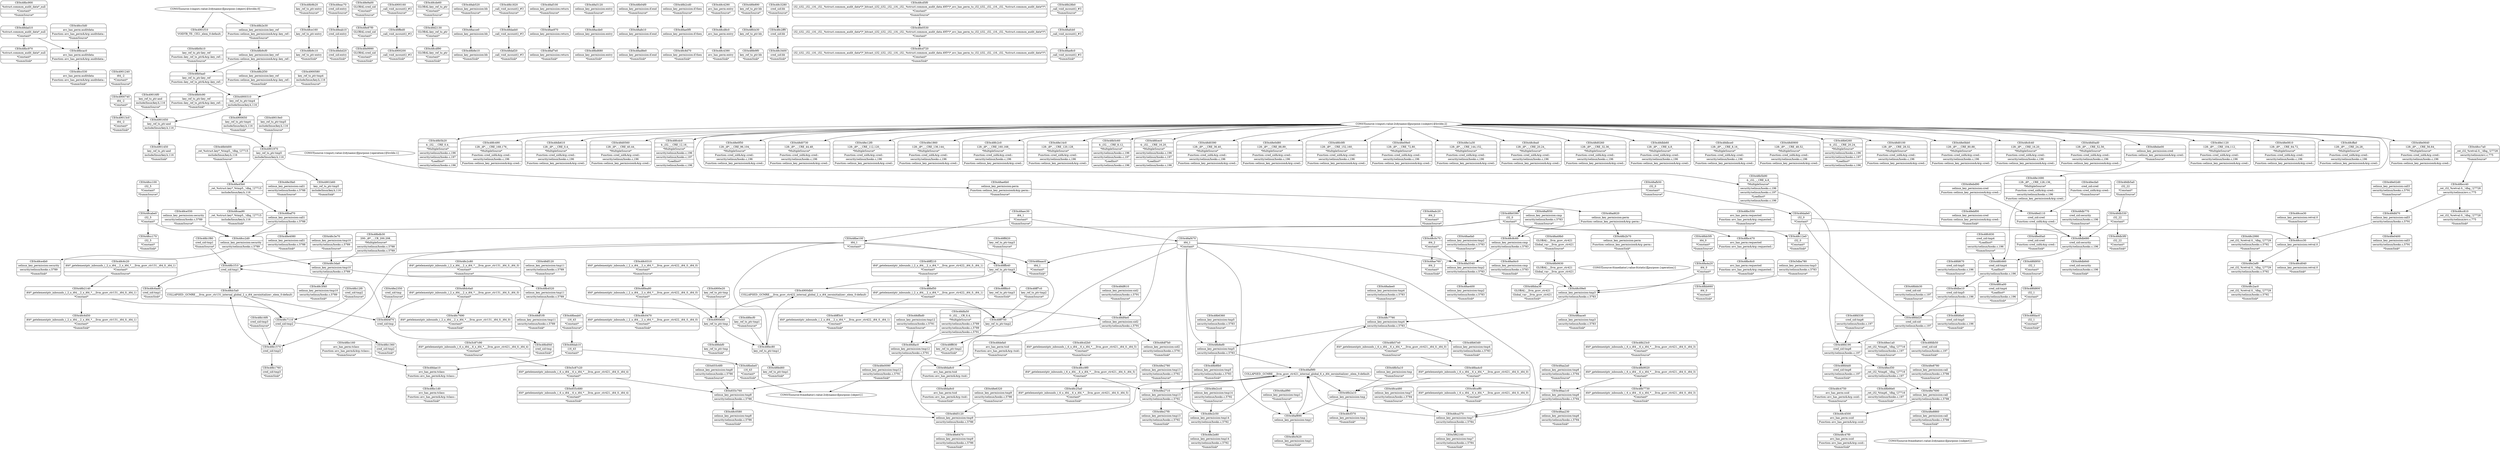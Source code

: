 digraph {
	CE0x48bc900 [shape=record,shape=Mrecord,label="{CE0x48bc900|%struct.common_audit_data*_null|*Constant*|*SummSource*}"]
	CE0x48dfac0 [shape=record,shape=Mrecord,label="{CE0x48dfac0|selinux_key_permission:tmp12|security/selinux/hooks.c,5791}"]
	CE0x48b6360 [shape=record,shape=Mrecord,label="{CE0x48b6360|selinux_key_permission:tmp5|security/selinux/hooks.c,5783|*SummSource*}"]
	CE0x48aa2a0 [shape=record,shape=Mrecord,label="{CE0x48aa2a0|selinux_key_permission:tmp6|security/selinux/hooks.c,5784|*SummSource*}"]
	CE0x48b9c10 [shape=record,shape=Mrecord,label="{CE0x48b9c10|key_ref_to_ptr:entry|*SummSink*}"]
	CE0x4901650 [shape=record,shape=Mrecord,label="{CE0x4901650|key_ref_to_ptr:and|include/linux/key.h,116}"]
	CE0x48eac70 [shape=record,shape=Mrecord,label="{CE0x48eac70|cred_sid:entry|*SummSource*}"]
	CE0x48bc6c0 [shape=record,shape=Mrecord,label="{CE0x48bc6c0|avc_has_perm:requested|Function::avc_has_perm&Arg::requested::|*SummSink*}"]
	CE0x48af9f0 [shape=record,shape=Mrecord,label="{CE0x48af9f0|COLLAPSED:_GCMRE___llvm_gcov_ctr421_internal_global_6_x_i64_zeroinitializer:_elem_0:default:}"]
	CE0x48b1760 [shape=record,shape=Mrecord,label="{CE0x48b1760|cred_sid:tmp3|*SummSink*}"]
	CE0x48e9990 [shape=record,shape=Mrecord,label="{CE0x48e9990|GLOBAL:cred_sid|*Constant*|*SummSink*}"]
	CE0x48e2e80 [shape=record,shape=Mrecord,label="{CE0x48e2e80|selinux_key_permission:tmp14|security/selinux/hooks.c,5792|*SummSink*}"]
	CE0x48d0100 [shape=record,shape=Mrecord,label="{CE0x48d0100|128:_i8*,_:_CRE_28,32_|*MultipleSource*|Function::cred_sid&Arg::cred::|security/selinux/hooks.c,196|Function::selinux_key_permission&Arg::cred::}"]
	CE0x48e0bb0 [shape=record,shape=Mrecord,label="{CE0x48e0bb0|128:_i8*,_:_CRE_80,88_|*MultipleSource*|Function::cred_sid&Arg::cred::|security/selinux/hooks.c,196|Function::selinux_key_permission&Arg::cred::}"]
	CE0x48ce4b0 [shape=record,shape=Mrecord,label="{CE0x48ce4b0|selinux_key_permission:security|security/selinux/hooks.c,5789|*SummSink*}"]
	CE0x48b9020 [shape=record,shape=Mrecord,label="{CE0x48b9020|i64*_getelementptr_inbounds_(_6_x_i64_,_6_x_i64_*___llvm_gcov_ctr421,_i64_0,_i64_3)|*Constant*}"]
	CE0x4900200 [shape=record,shape=Mrecord,label="{CE0x4900200|_call_void_mcount()_#3|*SummSink*}"]
	CE0x48bdf40 [shape=record,shape=Mrecord,label="{CE0x48bdf40|cred_sid:tmp|*SummSink*}"]
	CE0x48b0390 [shape=record,shape=Mrecord,label="{CE0x48b0390|i32_0|*Constant*}"]
	CE0x48d5120 [shape=record,shape=Mrecord,label="{CE0x48d5120|selinux_key_permission:tmp9|security/selinux/hooks.c,5786}"]
	CE0x48ed110 [shape=record,shape=Mrecord,label="{CE0x48ed110|cred_sid:cred|Function::cred_sid&Arg::cred::}"]
	CE0x48cfc40 [shape=record,shape=Mrecord,label="{CE0x48cfc40|128:_i8*,_:_CRE_16,20_|*MultipleSource*|Function::cred_sid&Arg::cred::|security/selinux/hooks.c,196|Function::selinux_key_permission&Arg::cred::}"]
	CE0x48cf420 [shape=record,shape=Mrecord,label="{CE0x48cf420|selinux_key_permission:tmp1|*SummSink*}"]
	CE0x48d0ad0 [shape=record,shape=Mrecord,label="{CE0x48d0ad0|128:_i8*,_:_CRE_52,56_|*MultipleSource*|Function::cred_sid&Arg::cred::|security/selinux/hooks.c,196|Function::selinux_key_permission&Arg::cred::}"]
	CE0x48e2cc0 [shape=record,shape=Mrecord,label="{CE0x48e2cc0|selinux_key_permission:tmp14|security/selinux/hooks.c,5792|*SummSource*}"]
	CE0x48fd330 [shape=record,shape=Mrecord,label="{CE0x48fd330|cred_sid:tmp6|security/selinux/hooks.c,197|*SummSource*}"]
	CE0x48b2a10 [shape=record,shape=Mrecord,label="{CE0x48b2a10|selinux_key_permission:tmp}"]
	CE0x48bbb30 [shape=record,shape=Mrecord,label="{CE0x48bbb30|cred_sid:sid|security/selinux/hooks.c,197|*SummSource*}"]
	"CONST[source:1(input),value:2(dynamic)][purpose:{object}][SrcIdx:0]"
	"CONST[source:0(mediator),value:0(static)][purpose:{operation}]"
	CE0x48b0c90 [shape=record,shape=Mrecord,label="{CE0x48b0c90|key_ref_to_ptr:key_ref|Function::key_ref_to_ptr&Arg::key_ref::|*SummSink*}"]
	CE0x48b1f10 [shape=record,shape=Mrecord,label="{CE0x48b1f10|cred_sid:tmp1}"]
	CE0x48ebe00 [shape=record,shape=Mrecord,label="{CE0x48ebe00|selinux_key_permission:cred|Function::selinux_key_permission&Arg::cred::|*SummSource*}"]
	CE0x48c3f40 [shape=record,shape=Mrecord,label="{CE0x48c3f40|selinux_key_permission:tmp10|security/selinux/hooks.c,5789|*SummSink*}"]
	CE0x48cc2d0 [shape=record,shape=Mrecord,label="{CE0x48cc2d0|selinux_key_permission:security|security/selinux/hooks.c,5789}"]
	CE0x5dba780 [shape=record,shape=Mrecord,label="{CE0x5dba780|selinux_key_permission:tmp3|security/selinux/hooks.c,5783|*SummSource*}"]
	CE0x48bc470 [shape=record,shape=Mrecord,label="{CE0x48bc470|avc_has_perm:requested|Function::avc_has_perm&Arg::requested::}"]
	CE0x48e1120 [shape=record,shape=Mrecord,label="{CE0x48e1120|128:_i8*,_:_CRE_104,112_|*MultipleSource*|Function::cred_sid&Arg::cred::|security/selinux/hooks.c,196|Function::selinux_key_permission&Arg::cred::}"]
	CE0x48e3fa0 [shape=record,shape=Mrecord,label="{CE0x48e3fa0|selinux_key_permission:call1|security/selinux/hooks.c,5788|*SummSource*}"]
	CE0x48cabe0 [shape=record,shape=Mrecord,label="{CE0x48cabe0|i32_5|*Constant*}"]
	CE0x48bc1d0 [shape=record,shape=Mrecord,label="{CE0x48bc1d0|avc_has_perm:tclass|Function::avc_has_perm&Arg::tclass::|*SummSink*}"]
	CE0x48eab10 [shape=record,shape=Mrecord,label="{CE0x48eab10|cred_sid:entry}"]
	CE0x48e7690 [shape=record,shape=Mrecord,label="{CE0x48e7690|selinux_key_permission:call|security/selinux/hooks.c,5786}"]
	"CONST[source:0(mediator),value:2(dynamic)][purpose:{subject}]"
	CE0x48fdac0 [shape=record,shape=Mrecord,label="{CE0x48fdac0|i32_1|*Constant*|*SummSink*}"]
	CE0x48b23c0 [shape=record,shape=Mrecord,label="{CE0x48b23c0|i64*_getelementptr_inbounds_(_6_x_i64_,_6_x_i64_*___llvm_gcov_ctr421,_i64_0,_i64_3)|*Constant*|*SummSource*}"]
	CE0x48cde60 [shape=record,shape=Mrecord,label="{CE0x48cde60|GLOBAL:key_ref_to_ptr|*Constant*|*SummSource*}"]
	CE0x48db5a0 [shape=record,shape=Mrecord,label="{CE0x48db5a0|i32_22|*Constant*|*SummSource*}"]
	CE0x48e87f0 [shape=record,shape=Mrecord,label="{CE0x48e87f0|GLOBAL:cred_sid|*Constant*}"]
	CE0x48afb50 [shape=record,shape=Mrecord,label="{CE0x48afb50|i32_0|*Constant*|*SummSource*}"]
	CE0x48b0aa0 [shape=record,shape=Mrecord,label="{CE0x48b0aa0|key_ref_to_ptr:key_ref|Function::key_ref_to_ptr&Arg::key_ref::}"]
	CE0x4901f10 [shape=record,shape=Mrecord,label="{CE0x4901f10|VOIDTB_TE:_CE2:_elem_0:default:}"]
	CE0x5c87c90 [shape=record,shape=Mrecord,label="{CE0x5c87c90|i64*_getelementptr_inbounds_(_6_x_i64_,_6_x_i64_*___llvm_gcov_ctr421,_i64_0,_i64_4)|*Constant*|*SummSource*}"]
	CE0x48ffb40 [shape=record,shape=Mrecord,label="{CE0x48ffb40|key_ref_to_ptr:tmp3}"]
	CE0x655c680 [shape=record,shape=Mrecord,label="{CE0x655c680|i64*_getelementptr_inbounds_(_6_x_i64_,_6_x_i64_*___llvm_gcov_ctr421,_i64_0,_i64_4)|*Constant*|*SummSink*}"]
	CE0x48e2ef0 [shape=record,shape=Mrecord,label="{CE0x48e2ef0|_ret_i32_%retval.0,_!dbg_!27729|security/selinux/hooks.c,5792}"]
	CE0x4900740 [shape=record,shape=Mrecord,label="{CE0x4900740|i64_-2|*Constant*}"]
	CE0x48e0810 [shape=record,shape=Mrecord,label="{CE0x48e0810|128:_i8*,_:_CRE_64,72_|*MultipleSource*|Function::cred_sid&Arg::cred::|security/selinux/hooks.c,196|Function::selinux_key_permission&Arg::cred::}"]
	CE0x48db330 [shape=record,shape=Mrecord,label="{CE0x48db330|i32_22|*Constant*}"]
	CE0x48e4080 [shape=record,shape=Mrecord,label="{CE0x48e4080|selinux_key_permission:call1|security/selinux/hooks.c,5788|*SummSink*}"]
	CE0x48fd190 [shape=record,shape=Mrecord,label="{CE0x48fd190|cred_sid:tmp6|security/selinux/hooks.c,197}"]
	CE0x48cffa0 [shape=record,shape=Mrecord,label="{CE0x48cffa0|128:_i8*,_:_CRE_24,28_|*MultipleSource*|Function::cred_sid&Arg::cred::|security/selinux/hooks.c,196|Function::selinux_key_permission&Arg::cred::}"]
	CE0x48e9a00 [shape=record,shape=Mrecord,label="{CE0x48e9a00|GLOBAL:cred_sid|*Constant*|*SummSource*}"]
	CE0x48c7110 [shape=record,shape=Mrecord,label="{CE0x48c7110|cred_sid:tmp2}"]
	CE0x48acce0 [shape=record,shape=Mrecord,label="{CE0x48acce0|selinux_key_permission:bb}"]
	CE0x49013c0 [shape=record,shape=Mrecord,label="{CE0x49013c0|i64_-2|*Constant*|*SummSink*}"]
	CE0x48e1690 [shape=record,shape=Mrecord,label="{CE0x48e1690|128:_i8*,_:_CRE_128,136_|*MultipleSource*|Function::cred_sid&Arg::cred::|security/selinux/hooks.c,196|Function::selinux_key_permission&Arg::cred::}"]
	CE0x48fc830 [shape=record,shape=Mrecord,label="{CE0x48fc830|cred_sid:tmp4|*LoadInst*|security/selinux/hooks.c,196|*SummSource*}"]
	CE0x48daf20 [shape=record,shape=Mrecord,label="{CE0x48daf20|_call_void_mcount()_#3|*SummSink*}"]
	CE0x48fd4d0 [shape=record,shape=Mrecord,label="{CE0x48fd4d0|cred_sid:tmp6|security/selinux/hooks.c,197|*SummSink*}"]
	CE0x48cc7a0 [shape=record,shape=Mrecord,label="{CE0x48cc7a0|_ret_i32_%retval.0,_!dbg_!27728|security/selinux/avc.c,775|*SummSource*}"]
	CE0x48b4520 [shape=record,shape=Mrecord,label="{CE0x48b4520|selinux_key_permission:tmp11|security/selinux/hooks.c,5789}"]
	CE0x48c6ad0 [shape=record,shape=Mrecord,label="{CE0x48c6ad0|cred_sid:tmp1|*SummSink*}"]
	CE0x48b12f0 [shape=record,shape=Mrecord,label="{CE0x48b12f0|cred_sid:tmp2|*SummSource*}"]
	CE0x48ebf00 [shape=record,shape=Mrecord,label="{CE0x48ebf00|selinux_key_permission:cred|Function::selinux_key_permission&Arg::cred::|*SummSink*}"]
	CE0x48b8ef0 [shape=record,shape=Mrecord,label="{CE0x48b8ef0|selinux_key_permission:tmp5|security/selinux/hooks.c,5783}"]
	CE0x48b0b10 [shape=record,shape=Mrecord,label="{CE0x48b0b10|key_ref_to_ptr:key_ref|Function::key_ref_to_ptr&Arg::key_ref::|*SummSource*}"]
	CE0x48e0640 [shape=record,shape=Mrecord,label="{CE0x48e0640|128:_i8*,_:_CRE_56,64_|*MultipleSource*|Function::cred_sid&Arg::cred::|security/selinux/hooks.c,196|Function::selinux_key_permission&Arg::cred::}"]
	CE0x48e27f0 [shape=record,shape=Mrecord,label="{CE0x48e27f0|selinux_key_permission:tmp13|security/selinux/hooks.c,5792|*SummSink*}"]
	CE0x48b5b20 [shape=record,shape=Mrecord,label="{CE0x48b5b20|4:_i32,_:_CRE_0,4_|*MultipleSource*|security/selinux/hooks.c,196|security/selinux/hooks.c,197|*LoadInst*|security/selinux/hooks.c,196}"]
	CE0x48bcc40 [shape=record,shape=Mrecord,label="{CE0x48bcc40|_ret_i32_%retval.0,_!dbg_!27728|security/selinux/avc.c,775}"]
	CE0x48e0090 [shape=record,shape=Mrecord,label="{CE0x48e0090|selinux_key_permission:tmp12|security/selinux/hooks.c,5791|*SummSink*}"]
	CE0x48fc490 [shape=record,shape=Mrecord,label="{CE0x48fc490|128:_i8*,_:_CRE_168,176_|*MultipleSource*|Function::cred_sid&Arg::cred::|security/selinux/hooks.c,196|Function::selinux_key_permission&Arg::cred::}"]
	CE0x48fed60 [shape=record,shape=Mrecord,label="{CE0x48fed60|key_ref_to_ptr:tmp1|*SummSink*}"]
	CE0x48af7e0 [shape=record,shape=Mrecord,label="{CE0x48af7e0|selinux_key_permission:return|*SummSink*}"]
	CE0x48db610 [shape=record,shape=Mrecord,label="{CE0x48db610|128:_i8*,_:_CRE_0,4_|*MultipleSource*|Function::cred_sid&Arg::cred::|security/selinux/hooks.c,196|Function::selinux_key_permission&Arg::cred::}"]
	CE0x48b1570 [shape=record,shape=Mrecord,label="{CE0x48b1570|cred_sid:tmp3}"]
	CE0x48fdb50 [shape=record,shape=Mrecord,label="{CE0x48fdb50|cred_sid:sid|security/selinux/hooks.c,197|*SummSink*}"]
	CE0x48ae6b0 [shape=record,shape=Mrecord,label="{CE0x48ae6b0|selinux_key_permission:perm|Function::selinux_key_permission&Arg::perm::|*SummSource*}"]
	CE0x48df7b0 [shape=record,shape=Mrecord,label="{CE0x48df7b0|selinux_key_permission:sid2|security/selinux/hooks.c,5791|*SummSink*}"]
	CE0x48fc660 [shape=record,shape=Mrecord,label="{CE0x48fc660|cred_sid:tmp4|*LoadInst*|security/selinux/hooks.c,196}"]
	CE0x48b63d0 [shape=record,shape=Mrecord,label="{CE0x48b63d0|selinux_key_permission:tmp4|security/selinux/hooks.c,5783|*SummSink*}"]
	CE0x48dae10 [shape=record,shape=Mrecord,label="{CE0x48dae10|avc_has_perm:tclass|Function::avc_has_perm&Arg::tclass::}"]
	CE0x49019e0 [shape=record,shape=Mrecord,label="{CE0x49019e0|key_ref_to_ptr:tmp5|include/linux/key.h,116|*SummSource*}"]
	CE0x48e02d0 [shape=record,shape=Mrecord,label="{CE0x48e02d0|selinux_key_permission:call3|security/selinux/hooks.c,5791|*SummSource*}"]
	CE0x48d0560 [shape=record,shape=Mrecord,label="{CE0x48d0560|128:_i8*,_:_CRE_40,44_|*MultipleSource*|Function::cred_sid&Arg::cred::|security/selinux/hooks.c,196|Function::selinux_key_permission&Arg::cred::}"]
	CE0x48db840 [shape=record,shape=Mrecord,label="{CE0x48db840|cred_sid:security|security/selinux/hooks.c,196|*SummSink*}"]
	CE0x4900650 [shape=record,shape=Mrecord,label="{CE0x4900650|key_ref_to_ptr:tmp4|include/linux/key.h,116|*SummSink*}"]
	CE0x48b8fb0 [shape=record,shape=Mrecord,label="{CE0x48b8fb0|selinux_key_permission:tmp5|security/selinux/hooks.c,5783|*SummSink*}"]
	CE0x48bebe0 [shape=record,shape=Mrecord,label="{CE0x48bebe0|i16_43|*Constant*|*SummSink*}"]
	CE0x48b2e30 [shape=record,shape=Mrecord,label="{CE0x48b2e30|selinux_key_permission:key_ref|Function::selinux_key_permission&Arg::key_ref::|*SummSource*}"]
	CE0x48be100 [shape=record,shape=Mrecord,label="{CE0x48be100|i64_1|*Constant*}"]
	CE0x48fd800 [shape=record,shape=Mrecord,label="{CE0x48fd800|i32_1|*Constant*}"]
	CE0x48ce160 [shape=record,shape=Mrecord,label="{CE0x48ce160|key_ref_to_ptr:entry}"]
	CE0x48fcdc0 [shape=record,shape=Mrecord,label="{CE0x48fcdc0|4:_i32,_:_CRE_12,16_|*MultipleSource*|security/selinux/hooks.c,196|security/selinux/hooks.c,197|*LoadInst*|security/selinux/hooks.c,196}"]
	CE0x48e0400 [shape=record,shape=Mrecord,label="{CE0x48e0400|selinux_key_permission:call3|security/selinux/hooks.c,5791|*SummSink*}"]
	CE0x48dfbd0 [shape=record,shape=Mrecord,label="{CE0x48dfbd0|selinux_key_permission:tmp12|security/selinux/hooks.c,5791|*SummSource*}"]
	CE0x48da9c0 [shape=record,shape=Mrecord,label="{CE0x48da9c0|avc_has_perm:tsid|Function::avc_has_perm&Arg::tsid::|*SummSink*}"]
	CE0x48b5b90 [shape=record,shape=Mrecord,label="{CE0x48b5b90|4:_i32,_:_CRE_4,8_|*MultipleSource*|security/selinux/hooks.c,196|security/selinux/hooks.c,197|*LoadInst*|security/selinux/hooks.c,196}"]
	CE0x48ecf30 [shape=record,shape=Mrecord,label="{CE0x48ecf30|_ret_i32_%tmp6,_!dbg_!27716|security/selinux/hooks.c,197}"]
	CE0x48a5120 [shape=record,shape=Mrecord,label="{CE0x48a5120|selinux_key_permission:entry|*SummSource*}"]
	CE0x48b2b70 [shape=record,shape=Mrecord,label="{CE0x48b2b70|selinux_key_permission:perm|Function::selinux_key_permission&Arg::perm::|*SummSink*}"]
	CE0x4901450 [shape=record,shape=Mrecord,label="{CE0x4901450|key_ref_to_ptr:and|include/linux/key.h,116|*SummSink*}"]
	CE0x4900580 [shape=record,shape=Mrecord,label="{CE0x4900580|key_ref_to_ptr:tmp4|include/linux/key.h,116|*SummSource*}"]
	CE0x48b5a10 [shape=record,shape=Mrecord,label="{CE0x48b5a10|selinux_key_permission:tmp|*SummSource*}"]
	CE0x48b1820 [shape=record,shape=Mrecord,label="{CE0x48b1820|_call_void_mcount()_#3|*SummSource*}"]
	CE0x48e2350 [shape=record,shape=Mrecord,label="{CE0x48e2350|cred_sid:tmp|*SummSource*}"]
	CE0x48e0f50 [shape=record,shape=Mrecord,label="{CE0x48e0f50|128:_i8*,_:_CRE_96,104_|*MultipleSource*|Function::cred_sid&Arg::cred::|security/selinux/hooks.c,196|Function::selinux_key_permission&Arg::cred::}"]
	CE0x48a45b0 [shape=record,shape=Mrecord,label="{CE0x48a45b0|_ret_%struct.key*_%tmp5,_!dbg_!27715|include/linux/key.h,116}"]
	CE0x48febf0 [shape=record,shape=Mrecord,label="{CE0x48febf0|key_ref_to_ptr:tmp|*SummSink*}"]
	CE0x48ad8e0 [shape=record,shape=Mrecord,label="{CE0x48ad8e0|selinux_key_permission:if.end|*SummSink*}"]
	CE0x48af890 [shape=record,shape=Mrecord,label="{CE0x48af890|selinux_key_permission:tmp1}"]
	CE0x48d0730 [shape=record,shape=Mrecord,label="{CE0x48d0730|128:_i8*,_:_CRE_44,48_|*MultipleSource*|Function::cred_sid&Arg::cred::|security/selinux/hooks.c,196|Function::selinux_key_permission&Arg::cred::}"]
	CE0x48ca480 [shape=record,shape=Mrecord,label="{CE0x48ca480|selinux_key_permission:tmp7|security/selinux/hooks.c,5784|*SummSource*}"]
	CE0x48b1f80 [shape=record,shape=Mrecord,label="{CE0x48b1f80|cred_sid:tmp1|*SummSource*}"]
	CE0x48cc9f0 [shape=record,shape=Mrecord,label="{CE0x48cc9f0|i64*_getelementptr_inbounds_(_6_x_i64_,_6_x_i64_*___llvm_gcov_ctr421,_i64_0,_i64_5)|*Constant*}"]
	CE0x48baf70 [shape=record,shape=Mrecord,label="{CE0x48baf70|selinux_key_permission:call1|security/selinux/hooks.c,5788}"]
	CE0x48c8c60 [shape=record,shape=Mrecord,label="{CE0x48c8c60|selinux_key_permission:cmp|security/selinux/hooks.c,5783}"]
	CE0x49016f0 [shape=record,shape=Mrecord,label="{CE0x49016f0|key_ref_to_ptr:and|include/linux/key.h,116|*SummSource*}"]
	CE0x48e2710 [shape=record,shape=Mrecord,label="{CE0x48e2710|selinux_key_permission:tmp13|security/selinux/hooks.c,5792}"]
	CE0x48c8d70 [shape=record,shape=Mrecord,label="{CE0x48c8d70|selinux_key_permission:if.then|*SummSink*}"]
	CE0x48e12f0 [shape=record,shape=Mrecord,label="{CE0x48e12f0|128:_i8*,_:_CRE_112,120_|*MultipleSource*|Function::cred_sid&Arg::cred::|security/selinux/hooks.c,196|Function::selinux_key_permission&Arg::cred::}"]
	CE0x48c4290 [shape=record,shape=Mrecord,label="{CE0x48c4290|avc_has_perm:entry|*SummSource*}"]
	CE0x48fe9f0 [shape=record,shape=Mrecord,label="{CE0x48fe9f0|key_ref_to_ptr:bb|*SummSink*}"]
	CE0x48ba4c0 [shape=record,shape=Mrecord,label="{CE0x48ba4c0|i64*_getelementptr_inbounds_(_6_x_i64_,_6_x_i64_*___llvm_gcov_ctr421,_i64_0,_i64_0)|*Constant*}"]
	CE0x48fdd20 [shape=record,shape=Mrecord,label="{CE0x48fdd20|cred_sid:sid|security/selinux/hooks.c,197}"]
	CE0x48fcb30 [shape=record,shape=Mrecord,label="{CE0x48fcb30|key_ref_to_ptr:bb}"]
	CE0x48e2c50 [shape=record,shape=Mrecord,label="{CE0x48e2c50|selinux_key_permission:tmp14|security/selinux/hooks.c,5792}"]
	CE0x48e1860 [shape=record,shape=Mrecord,label="{CE0x48e1860|128:_i8*,_:_CRE_136,144_|*MultipleSource*|Function::cred_sid&Arg::cred::|security/selinux/hooks.c,196|Function::selinux_key_permission&Arg::cred::}"]
	CE0x48defa0 [shape=record,shape=Mrecord,label="{CE0x48defa0|avc_has_perm:tsid|Function::avc_has_perm&Arg::tsid::|*SummSource*}"]
	CE0x48c2ac0 [shape=record,shape=Mrecord,label="{CE0x48c2ac0|_ret_i32_%retval.0,_!dbg_!27729|security/selinux/hooks.c,5792|*SummSink*}"]
	CE0x48bc160 [shape=record,shape=Mrecord,label="{CE0x48bc160|avc_has_perm:tclass|Function::avc_has_perm&Arg::tclass::|*SummSource*}"]
	CE0x48aa230 [shape=record,shape=Mrecord,label="{CE0x48aa230|selinux_key_permission:tmp6|security/selinux/hooks.c,5784|*SummSink*}"]
	CE0x48df4e0 [shape=record,shape=Mrecord,label="{CE0x48df4e0|selinux_key_permission:sid2|security/selinux/hooks.c,5791}"]
	CE0x48baac0 [shape=record,shape=Mrecord,label="{CE0x48baac0|i64_1|*Constant*|*SummSink*}"]
	CE0x48a49b0 [shape=record,shape=Mrecord,label="{CE0x48a49b0|GLOBAL:__llvm_gcov_ctr421|Global_var:__llvm_gcov_ctr421|*SummSource*}"]
	CE0x48cce30 [shape=record,shape=Mrecord,label="{CE0x48cce30|selinux_key_permission:retval.0|*SummSource*}"]
	CE0x48c7790 [shape=record,shape=Mrecord,label="{CE0x48c7790|selinux_key_permission:tmp4|security/selinux/hooks.c,5783}"]
	CE0x48cf370 [shape=record,shape=Mrecord,label="{CE0x48cf370|selinux_key_permission:tmp|*SummSink*}"]
	CE0x48fea80 [shape=record,shape=Mrecord,label="{CE0x48fea80|i64*_getelementptr_inbounds_(_2_x_i64_,_2_x_i64_*___llvm_gcov_ctr422,_i64_0,_i64_0)|*Constant*}"]
	CE0x48c09e0 [shape=record,shape=Mrecord,label="{CE0x48c09e0|selinux_key_permission:tmp3|security/selinux/hooks.c,5783}"]
	CE0x48c12e0 [shape=record,shape=Mrecord,label="{CE0x48c12e0|i32_0|*Constant*|*SummSink*}"]
	CE0x48db770 [shape=record,shape=Mrecord,label="{CE0x48db770|cred_sid:security|security/selinux/hooks.c,196|*SummSource*}"]
	CE0x48c47f0 [shape=record,shape=Mrecord,label="{CE0x48c47f0|avc_has_perm:ssid|Function::avc_has_perm&Arg::ssid::|*SummSink*}"]
	CE0x48e6320 [shape=record,shape=Mrecord,label="{CE0x48e6320|selinux_key_permission:tmp9|security/selinux/hooks.c,5786|*SummSource*}"]
	CE0x5c87c20 [shape=record,shape=Mrecord,label="{CE0x5c87c20|i64*_getelementptr_inbounds_(_6_x_i64_,_6_x_i64_*___llvm_gcov_ctr421,_i64_0,_i64_4)|*Constant*}"]
	CE0x48ff3c0 [shape=record,shape=Mrecord,label="{CE0x48ff3c0|i64*_getelementptr_inbounds_(_2_x_i64_,_2_x_i64_*___llvm_gcov_ctr422,_i64_0,_i64_1)|*Constant*|*SummSink*}"]
	CE0x48ae760 [shape=record,shape=Mrecord,label="{CE0x48ae760|i64_2|*Constant*|*SummSink*}"]
	CE0x48dc5a0 [shape=record,shape=Mrecord,label="{CE0x48dc5a0|COLLAPSED:_GCMRE___llvm_gcov_ctr131_internal_global_2_x_i64_zeroinitializer:_elem_0:default:}"]
	CE0x48ae400 [shape=record,shape=Mrecord,label="{CE0x48ae400|selinux_key_permission:tmp2|security/selinux/hooks.c,5783|*SummSink*}"]
	CE0x48d2130 [shape=record,shape=Mrecord,label="{CE0x48d2130|GLOBAL:key_ref_to_ptr|*Constant*}"]
	CE0x48b2f30 [shape=record,shape=Mrecord,label="{CE0x48b2f30|selinux_key_permission:key_ref|Function::selinux_key_permission&Arg::key_ref::|*SummSink*}"]
	CE0x48b16f0 [shape=record,shape=Mrecord,label="{CE0x48b16f0|cred_sid:tmp3|*SummSource*}"]
	CE0x48fc2c0 [shape=record,shape=Mrecord,label="{CE0x48fc2c0|128:_i8*,_:_CRE_160,168_|*MultipleSource*|Function::cred_sid&Arg::cred::|security/selinux/hooks.c,196|Function::selinux_key_permission&Arg::cred::}"]
	CE0x48ca370 [shape=record,shape=Mrecord,label="{CE0x48ca370|selinux_key_permission:tmp7|security/selinux/hooks.c,5784}"]
	"CONST[source:0(mediator),value:2(dynamic)][purpose:{object}]"
	CE0x48c2990 [shape=record,shape=Mrecord,label="{CE0x48c2990|_ret_i32_%retval.0,_!dbg_!27729|security/selinux/hooks.c,5792|*SummSource*}"]
	CE0x48e8780 [shape=record,shape=Mrecord,label="{CE0x48e8780|selinux_key_permission:call|security/selinux/hooks.c,5786|*SummSource*}"]
	CE0x48c7690 [shape=record,shape=Mrecord,label="{CE0x48c7690|i64*_getelementptr_inbounds_(_2_x_i64_,_2_x_i64_*___llvm_gcov_ctr131,_i64_0,_i64_0)|*Constant*|*SummSink*}"]
	CE0x48fecf0 [shape=record,shape=Mrecord,label="{CE0x48fecf0|key_ref_to_ptr:tmp1|*SummSource*}"]
	CE0x48adee0 [shape=record,shape=Mrecord,label="{CE0x48adee0|selinux_key_permission:tmp4|security/selinux/hooks.c,5783|*SummSource*}"]
	CE0x48ed0a0 [shape=record,shape=Mrecord,label="{CE0x48ed0a0|cred_sid:cred|Function::cred_sid&Arg::cred::|*SummSink*}"]
	CE0x48bba30 [shape=record,shape=Mrecord,label="{CE0x48bba30|GLOBAL:__llvm_gcov_ctr421|Global_var:__llvm_gcov_ctr421|*SummSink*}"]
	CE0x48c25a0 [shape=record,shape=Mrecord,label="{CE0x48c25a0|i64*_getelementptr_inbounds_(_6_x_i64_,_6_x_i64_*___llvm_gcov_ctr421,_i64_0,_i64_5)|*Constant*|*SummSink*}"]
	CE0x48c3280 [shape=record,shape=Mrecord,label="{CE0x48c3280|cred_sid:bb|*SummSource*}"]
	CE0x48e14c0 [shape=record,shape=Mrecord,label="{CE0x48e14c0|128:_i8*,_:_CRE_120,128_|*MultipleSource*|Function::cred_sid&Arg::cred::|security/selinux/hooks.c,196|Function::selinux_key_permission&Arg::cred::}"]
	CE0x48b5c60 [shape=record,shape=Mrecord,label="{CE0x48b5c60|4:_i32,_:_CRE_8,12_|*MultipleSource*|security/selinux/hooks.c,196|security/selinux/hooks.c,197|*LoadInst*|security/selinux/hooks.c,196}"]
	CE0x48fcec0 [shape=record,shape=Mrecord,label="{CE0x48fcec0|4:_i32,_:_CRE_16,20_|*MultipleSource*|security/selinux/hooks.c,196|security/selinux/hooks.c,197|*LoadInst*|security/selinux/hooks.c,196}"]
	CE0x48b04f0 [shape=record,shape=Mrecord,label="{CE0x48b04f0|selinux_key_permission:if.end|*SummSource*}"]
	CE0x48beab0 [shape=record,shape=Mrecord,label="{CE0x48beab0|i16_43|*Constant*|*SummSource*}"]
	CE0x48cd5f0 [shape=record,shape=Mrecord,label="{CE0x48cd5f0|i32_(i32,_i32,_i16,_i32,_%struct.common_audit_data*)*_bitcast_(i32_(i32,_i32,_i16,_i32,_%struct.common_audit_data.495*)*_avc_has_perm_to_i32_(i32,_i32,_i16,_i32,_%struct.common_audit_data*)*)|*Constant*|*SummSource*}"]
	CE0x48d0390 [shape=record,shape=Mrecord,label="{CE0x48d0390|128:_i8*,_:_CRE_36,40_|*MultipleSource*|Function::cred_sid&Arg::cred::|security/selinux/hooks.c,196|Function::selinux_key_permission&Arg::cred::}"]
	CE0x48e6470 [shape=record,shape=Mrecord,label="{CE0x48e6470|selinux_key_permission:tmp9|security/selinux/hooks.c,5786|*SummSink*}"]
	CE0x4901b60 [shape=record,shape=Mrecord,label="{CE0x4901b60|key_ref_to_ptr:tmp5|include/linux/key.h,116|*SummSink*}"]
	"CONST[source:1(input),value:2(dynamic)][purpose:{subject}][SrcIdx:2]"
	CE0x48fef50 [shape=record,shape=Mrecord,label="{CE0x48fef50|i64*_getelementptr_inbounds_(_2_x_i64_,_2_x_i64_*___llvm_gcov_ctr422,_i64_0,_i64_1)|*Constant*}"]
	CE0x48fe890 [shape=record,shape=Mrecord,label="{CE0x48fe890|key_ref_to_ptr:bb|*SummSource*}"]
	CE0x48ff830 [shape=record,shape=Mrecord,label="{CE0x48ff830|key_ref_to_ptr:tmp2|*SummSink*}"]
	CE0x48ecfa0 [shape=record,shape=Mrecord,label="{CE0x48ecfa0|cred_sid:cred|Function::cred_sid&Arg::cred::|*SummSource*}"]
	CE0x48ae0f0 [shape=record,shape=Mrecord,label="{CE0x48ae0f0|selinux_key_permission:if.then}"]
	CE0x48c4390 [shape=record,shape=Mrecord,label="{CE0x48c4390|avc_has_perm:entry|*SummSink*}"]
	CE0x48dc6a0 [shape=record,shape=Mrecord,label="{CE0x48dc6a0|i64*_getelementptr_inbounds_(_2_x_i64_,_2_x_i64_*___llvm_gcov_ctr131,_i64_0,_i64_0)|*Constant*}"]
	CE0x48bc970 [shape=record,shape=Mrecord,label="{CE0x48bc970|%struct.common_audit_data*_null|*Constant*|*SummSink*}"]
	CE0x5f62160 [shape=record,shape=Mrecord,label="{CE0x5f62160|selinux_key_permission:tmp7|security/selinux/hooks.c,5784|*SummSink*}"]
	CE0x48b7730 [shape=record,shape=Mrecord,label="{CE0x48b7730|i64*_getelementptr_inbounds_(_6_x_i64_,_6_x_i64_*___llvm_gcov_ctr421,_i64_0,_i64_3)|*Constant*|*SummSink*}"]
	CE0x48ffed0 [shape=record,shape=Mrecord,label="{CE0x48ffed0|_call_void_mcount()_#3}"]
	CE0x48da8c0 [shape=record,shape=Mrecord,label="{CE0x48da8c0|avc_has_perm:tsid|Function::avc_has_perm&Arg::tsid::}"]
	CE0x4901970 [shape=record,shape=Mrecord,label="{CE0x4901970|key_ref_to_ptr:tmp5|include/linux/key.h,116}"]
	CE0x48ceff0 [shape=record,shape=Mrecord,label="{CE0x48ceff0|i64*_getelementptr_inbounds_(_6_x_i64_,_6_x_i64_*___llvm_gcov_ctr421,_i64_0,_i64_0)|*Constant*|*SummSink*}"]
	CE0x48c3e70 [shape=record,shape=Mrecord,label="{CE0x48c3e70|selinux_key_permission:tmp10|security/selinux/hooks.c,5789|*SummSource*}"]
	CE0x48aefa0 [shape=record,shape=Mrecord,label="{CE0x48aefa0|selinux_key_permission:tmp2|security/selinux/hooks.c,5783|*SummSource*}"]
	CE0x48ff750 [shape=record,shape=Mrecord,label="{CE0x48ff750|key_ref_to_ptr:tmp2}"]
	CE0x48bc550 [shape=record,shape=Mrecord,label="{CE0x48bc550|avc_has_perm:requested|Function::avc_has_perm&Arg::requested::|*SummSource*}"]
	CE0x48b8e10 [shape=record,shape=Mrecord,label="{CE0x48b8e10|selinux_key_permission:bb|*SummSink*}"]
	CE0x48b9b20 [shape=record,shape=Mrecord,label="{CE0x48b9b20|key_ref_to_ptr:entry|*SummSource*}"]
	CE0x48cd8c0 [shape=record,shape=Mrecord,label="{CE0x48cd8c0|avc_has_perm:entry}"]
	CE0x48bb5f0 [shape=record,shape=Mrecord,label="{CE0x48bb5f0|i64_0|*Constant*|*SummSource*}"]
	CE0x48bdb30 [shape=record,shape=Mrecord,label="{CE0x48bdb30|200:_i8*,_:_CR_200,208_|*MultipleSource*|security/selinux/hooks.c,5788|security/selinux/hooks.c,5789}"]
	CE0x48dad10 [shape=record,shape=Mrecord,label="{CE0x48dad10|%struct.common_audit_data*_null|*Constant*}"]
	CE0x48c0310 [shape=record,shape=Mrecord,label="{CE0x48c0310|i64*_getelementptr_inbounds_(_2_x_i64_,_2_x_i64_*___llvm_gcov_ctr422,_i64_0,_i64_0)|*Constant*|*SummSource*}"]
	CE0x48adc20 [shape=record,shape=Mrecord,label="{CE0x48adc20|i64_2|*Constant*|*SummSource*}"]
	CE0x4900310 [shape=record,shape=Mrecord,label="{CE0x4900310|key_ref_to_ptr:tmp4|include/linux/key.h,116}"]
	CE0x48ccc30 [shape=record,shape=Mrecord,label="{CE0x48ccc30|selinux_key_permission:retval.0}"]
	CE0x48e0d80 [shape=record,shape=Mrecord,label="{CE0x48e0d80|128:_i8*,_:_CRE_88,89_|*MultipleSource*|Function::cred_sid&Arg::cred::|security/selinux/hooks.c,196|Function::selinux_key_permission&Arg::cred::}"]
	CE0x48dafe0 [shape=record,shape=Mrecord,label="{CE0x48dafe0|i32_0|*Constant*}"]
	CE0x48cc530 [shape=record,shape=Mrecord,label="{CE0x48cc530|avc_has_perm:auditdata|Function::avc_has_perm&Arg::auditdata::|*SummSink*}"]
	CE0x48cc100 [shape=record,shape=Mrecord,label="{CE0x48cc100|i32_5|*Constant*|*SummSource*}"]
	CE0x48ffd20 [shape=record,shape=Mrecord,label="{CE0x48ffd20|key_ref_to_ptr:tmp3|*SummSource*}"]
	CE0x48ad620 [shape=record,shape=Mrecord,label="{CE0x48ad620|selinux_key_permission:perm|Function::selinux_key_permission&Arg::perm::}"]
	CE0x48fc0f0 [shape=record,shape=Mrecord,label="{CE0x48fc0f0|128:_i8*,_:_CRE_152,160_|*MultipleSource*|Function::cred_sid&Arg::cred::|security/selinux/hooks.c,196|Function::selinux_key_permission&Arg::cred::}"]
	CE0x48afcb0 [shape=record,shape=Mrecord,label="{CE0x48afcb0|_call_void_mcount()_#3}"]
	CE0x48ce550 [shape=record,shape=Mrecord,label="{CE0x48ce550|selinux_key_permission:security|security/selinux/hooks.c,5789|*SummSource*}"]
	CE0x48c4500 [shape=record,shape=Mrecord,label="{CE0x48c4500|avc_has_perm:ssid|Function::avc_has_perm&Arg::ssid::}"]
	CE0x48ff210 [shape=record,shape=Mrecord,label="{CE0x48ff210|i64*_getelementptr_inbounds_(_2_x_i64_,_2_x_i64_*___llvm_gcov_ctr422,_i64_0,_i64_1)|*Constant*|*SummSource*}"]
	CE0x48ff7c0 [shape=record,shape=Mrecord,label="{CE0x48ff7c0|key_ref_to_ptr:tmp2|*SummSource*}"]
	CE0x48b0d00 [shape=record,shape=Mrecord,label="{CE0x48b0d00|_ret_%struct.key*_%tmp5,_!dbg_!27715|include/linux/key.h,116|*SummSource*}"]
	CE0x48e09e0 [shape=record,shape=Mrecord,label="{CE0x48e09e0|128:_i8*,_:_CRE_72,80_|*MultipleSource*|Function::cred_sid&Arg::cred::|security/selinux/hooks.c,196|Function::selinux_key_permission&Arg::cred::}"]
	CE0x655c6f0 [shape=record,shape=Mrecord,label="{CE0x655c6f0|selinux_key_permission:tmp8|security/selinux/hooks.c,5786|*SummSource*}"]
	CE0x48dfa50 [shape=record,shape=Mrecord,label="{CE0x48dfa50|0:_i32,_:_CR_0,4_|*MultipleSource*|security/selinux/hooks.c,5789|security/selinux/hooks.c,5789|security/selinux/hooks.c,5791}"]
	CE0x48c2c80 [shape=record,shape=Mrecord,label="{CE0x48c2c80|i64*_getelementptr_inbounds_(_2_x_i64_,_2_x_i64_*___llvm_gcov_ctr131,_i64_0,_i64_0)|*Constant*|*SummSource*}"]
	CE0x48e1a30 [shape=record,shape=Mrecord,label="{CE0x48e1a30|128:_i8*,_:_CRE_144,152_|*MultipleSource*|Function::cred_sid&Arg::cred::|security/selinux/hooks.c,196|Function::selinux_key_permission&Arg::cred::}"]
	CE0x48fec80 [shape=record,shape=Mrecord,label="{CE0x48fec80|key_ref_to_ptr:tmp1}"]
	CE0x48b0630 [shape=record,shape=Mrecord,label="{CE0x48b0630|GLOBAL:__llvm_gcov_ctr421|Global_var:__llvm_gcov_ctr421}"]
	CE0x48ebd20 [shape=record,shape=Mrecord,label="{CE0x48ebd20|cred_sid:entry|*SummSink*}"]
	CE0x48e2780 [shape=record,shape=Mrecord,label="{CE0x48e2780|selinux_key_permission:tmp13|security/selinux/hooks.c,5792|*SummSource*}"]
	CE0x4900160 [shape=record,shape=Mrecord,label="{CE0x4900160|_call_void_mcount()_#3|*SummSource*}"]
	CE0x48fca00 [shape=record,shape=Mrecord,label="{CE0x48fca00|cred_sid:tmp4|*LoadInst*|security/selinux/hooks.c,196|*SummSink*}"]
	CE0x48ab520 [shape=record,shape=Mrecord,label="{CE0x48ab520|selinux_key_permission:bb|*SummSource*}"]
	CE0x48b28b0 [shape=record,shape=Mrecord,label="{CE0x48b28b0|_call_void_mcount()_#3|*SummSource*}"]
	CE0x48cfea0 [shape=record,shape=Mrecord,label="{CE0x48cfea0|128:_i8*,_:_CRE_20,24_|*MultipleSource*|Function::cred_sid&Arg::cred::|security/selinux/hooks.c,196|Function::selinux_key_permission&Arg::cred::}"]
	CE0x48cd720 [shape=record,shape=Mrecord,label="{CE0x48cd720|i32_(i32,_i32,_i16,_i32,_%struct.common_audit_data*)*_bitcast_(i32_(i32,_i32,_i16,_i32,_%struct.common_audit_data.495*)*_avc_has_perm_to_i32_(i32,_i32,_i16,_i32,_%struct.common_audit_data*)*)|*Constant*|*SummSink*}"]
	CE0x48c4750 [shape=record,shape=Mrecord,label="{CE0x48c4750|avc_has_perm:ssid|Function::avc_has_perm&Arg::ssid::|*SummSource*}"]
	CE0x48b66e0 [shape=record,shape=Mrecord,label="{CE0x48b66e0|_ret_i32_%tmp6,_!dbg_!27716|security/selinux/hooks.c,197|*SummSink*}"]
	CE0x48a4a20 [shape=record,shape=Mrecord,label="{CE0x48a4a20|i64_0|*Constant*}"]
	CE0x48a5540 [shape=record,shape=Mrecord,label="{CE0x48a5540|selinux_key_permission:tmp2|security/selinux/hooks.c,5783}"]
	CE0x48c6c20 [shape=record,shape=Mrecord,label="{CE0x48c6c20|i64*_getelementptr_inbounds_(_2_x_i64_,_2_x_i64_*___llvm_gcov_ctr131,_i64_0,_i64_1)|*Constant*|*SummSource*}"]
	CE0x655c760 [shape=record,shape=Mrecord,label="{CE0x655c760|selinux_key_permission:tmp8|security/selinux/hooks.c,5786}"]
	CE0x48c3400 [shape=record,shape=Mrecord,label="{CE0x48c3400|cred_sid:bb|*SummSink*}"]
	CE0x48d0260 [shape=record,shape=Mrecord,label="{CE0x48d0260|128:_i8*,_:_CRE_32,36_|*MultipleSource*|Function::cred_sid&Arg::cred::|security/selinux/hooks.c,196|Function::selinux_key_permission&Arg::cred::}"]
	CE0x48ae970 [shape=record,shape=Mrecord,label="{CE0x48ae970|selinux_key_permission:return}"]
	CE0x48db3f0 [shape=record,shape=Mrecord,label="{CE0x48db3f0|i32_22|*Constant*|*SummSink*}"]
	CE0x48fd670 [shape=record,shape=Mrecord,label="{CE0x48fd670|cred_sid:tmp5|security/selinux/hooks.c,196|*SummSource*}"]
	CE0x48e0530 [shape=record,shape=Mrecord,label="{CE0x48e0530|i32_(i32,_i32,_i16,_i32,_%struct.common_audit_data*)*_bitcast_(i32_(i32,_i32,_i16,_i32,_%struct.common_audit_data.495*)*_avc_has_perm_to_i32_(i32,_i32,_i16,_i32,_%struct.common_audit_data*)*)|*Constant*}"]
	CE0x48fd6e0 [shape=record,shape=Mrecord,label="{CE0x48fd6e0|cred_sid:tmp5|security/selinux/hooks.c,196|*SummSink*}"]
	CE0x48b2140 [shape=record,shape=Mrecord,label="{CE0x48b2140|i64*_getelementptr_inbounds_(_2_x_i64_,_2_x_i64_*___llvm_gcov_ctr131,_i64_0,_i64_1)|*Constant*}"]
	CE0x4900db0 [shape=record,shape=Mrecord,label="{CE0x4900db0|COLLAPSED:_GCMRE___llvm_gcov_ctr422_internal_global_2_x_i64_zeroinitializer:_elem_0:default:}"]
	CE0x48bace0 [shape=record,shape=Mrecord,label="{CE0x48bace0|selinux_key_permission:tmp3|security/selinux/hooks.c,5783|*SummSink*}"]
	CE0x48b2cd0 [shape=record,shape=Mrecord,label="{CE0x48b2cd0|selinux_key_permission:if.then|*SummSource*}"]
	CE0x48df1f0 [shape=record,shape=Mrecord,label="{CE0x48df1f0|selinux_key_permission:tmp11|security/selinux/hooks.c,5789|*SummSink*}"]
	CE0x48bcac0 [shape=record,shape=Mrecord,label="{CE0x48bcac0|avc_has_perm:auditdata|Function::avc_has_perm&Arg::auditdata::}"]
	CE0x48cdf90 [shape=record,shape=Mrecord,label="{CE0x48cdf90|GLOBAL:key_ref_to_ptr|*Constant*|*SummSink*}"]
	CE0x48b1360 [shape=record,shape=Mrecord,label="{CE0x48b1360|cred_sid:tmp2|*SummSink*}"]
	CE0x48ffdc0 [shape=record,shape=Mrecord,label="{CE0x48ffdc0|key_ref_to_ptr:tmp3|*SummSink*}"]
	CE0x48c0580 [shape=record,shape=Mrecord,label="{CE0x48c0580|selinux_key_permission:tmp8|security/selinux/hooks.c,5786|*SummSink*}"]
	CE0x48ebd90 [shape=record,shape=Mrecord,label="{CE0x48ebd90|selinux_key_permission:cred|Function::selinux_key_permission&Arg::cred::}"]
	CE0x48aa1c0 [shape=record,shape=Mrecord,label="{CE0x48aa1c0|selinux_key_permission:tmp6|security/selinux/hooks.c,5784}"]
	CE0x48c3da0 [shape=record,shape=Mrecord,label="{CE0x48c3da0|selinux_key_permission:tmp10|security/selinux/hooks.c,5789}"]
	CE0x4901240 [shape=record,shape=Mrecord,label="{CE0x4901240|i64_-2|*Constant*|*SummSource*}"]
	CE0x48af050 [shape=record,shape=Mrecord,label="{CE0x48af050|selinux_key_permission:cmp|security/selinux/hooks.c,5783|*SummSource*}"]
	CE0x48dbb60 [shape=record,shape=Mrecord,label="{CE0x48dbb60|128:_i8*,_:_CRE_4,8_|*MultipleSource*|Function::cred_sid&Arg::cred::|security/selinux/hooks.c,196|Function::selinux_key_permission&Arg::cred::}"]
	CE0x48afe10 [shape=record,shape=Mrecord,label="{CE0x48afe10|selinux_key_permission:if.end}"]
	CE0x48b9cf0 [shape=record,shape=Mrecord,label="{CE0x48b9cf0|selinux_key_permission:key_ref|Function::selinux_key_permission&Arg::key_ref::}"]
	CE0x48c6d50 [shape=record,shape=Mrecord,label="{CE0x48c6d50|i64*_getelementptr_inbounds_(_2_x_i64_,_2_x_i64_*___llvm_gcov_ctr131,_i64_0,_i64_1)|*Constant*|*SummSink*}"]
	CE0x48c0470 [shape=record,shape=Mrecord,label="{CE0x48c0470|i64*_getelementptr_inbounds_(_2_x_i64_,_2_x_i64_*___llvm_gcov_ctr422,_i64_0,_i64_0)|*Constant*|*SummSink*}"]
	CE0x48af470 [shape=record,shape=Mrecord,label="{CE0x48af470|i64_1|*Constant*}"]
	CE0x48df120 [shape=record,shape=Mrecord,label="{CE0x48df120|selinux_key_permission:tmp11|security/selinux/hooks.c,5789|*SummSource*}"]
	"CONST[source:1(input),value:2(dynamic)][purpose:{operation}][SrcIdx:1]"
	CE0x48aec30 [shape=record,shape=Mrecord,label="{CE0x48aec30|i64_1|*Constant*|*SummSource*}"]
	CE0x48b57e0 [shape=record,shape=Mrecord,label="{CE0x48b57e0|i64*_getelementptr_inbounds_(_6_x_i64_,_6_x_i64_*___llvm_gcov_ctr421,_i64_0,_i64_0)|*Constant*|*SummSource*}"]
	CE0x48c2ff0 [shape=record,shape=Mrecord,label="{CE0x48c2ff0|cred_sid:bb}"]
	CE0x48adf90 [shape=record,shape=Mrecord,label="{CE0x48adf90|selinux_key_permission:tmp1|*SummSource*}"]
	CE0x48dbce0 [shape=record,shape=Mrecord,label="{CE0x48dbce0|128:_i8*,_:_CRE_8,16_|*MultipleSource*|Function::cred_sid&Arg::cred::|security/selinux/hooks.c,196|Function::selinux_key_permission&Arg::cred::}"]
	CE0x48bb660 [shape=record,shape=Mrecord,label="{CE0x48bb660|i64_0|*Constant*|*SummSink*}"]
	CE0x48cc5d0 [shape=record,shape=Mrecord,label="{CE0x48cc5d0|avc_has_perm:auditdata|Function::avc_has_perm&Arg::auditdata::|*SummSource*}"]
	CE0x48fd950 [shape=record,shape=Mrecord,label="{CE0x48fd950|i32_1|*Constant*|*SummSource*}"]
	CE0x48dfd70 [shape=record,shape=Mrecord,label="{CE0x48dfd70|selinux_key_permission:call3|security/selinux/hooks.c,5791}"]
	CE0x48dab10 [shape=record,shape=Mrecord,label="{CE0x48dab10|i16_43|*Constant*}"]
	CE0x48cd040 [shape=record,shape=Mrecord,label="{CE0x48cd040|selinux_key_permission:retval.0|*SummSink*}"]
	CE0x48ee1a0 [shape=record,shape=Mrecord,label="{CE0x48ee1a0|_ret_i32_%tmp6,_!dbg_!27716|security/selinux/hooks.c,197|*SummSource*}"]
	CE0x48acde0 [shape=record,shape=Mrecord,label="{CE0x48acde0|selinux_key_permission:entry}"]
	CE0x48df610 [shape=record,shape=Mrecord,label="{CE0x48df610|selinux_key_permission:sid2|security/selinux/hooks.c,5791|*SummSource*}"]
	CE0x48c0c70 [shape=record,shape=Mrecord,label="{CE0x48c0c70|i64_2|*Constant*}"]
	CE0x48cc170 [shape=record,shape=Mrecord,label="{CE0x48cc170|i32_5|*Constant*|*SummSink*}"]
	CE0x48d0900 [shape=record,shape=Mrecord,label="{CE0x48d0900|128:_i8*,_:_CRE_48,52_|*MultipleSource*|Function::cred_sid&Arg::cred::|security/selinux/hooks.c,196|Function::selinux_key_permission&Arg::cred::}"]
	CE0x48b6260 [shape=record,shape=Mrecord,label="{CE0x48b6260|4:_i32,_:_CRE_20,24_|*MultipleSource*|security/selinux/hooks.c,196|security/selinux/hooks.c,197|*LoadInst*|security/selinux/hooks.c,196}"]
	CE0x48cc810 [shape=record,shape=Mrecord,label="{CE0x48cc810|_ret_i32_%retval.0,_!dbg_!27728|security/selinux/avc.c,775|*SummSink*}"]
	CE0x48d4f70 [shape=record,shape=Mrecord,label="{CE0x48d4f70|cred_sid:tmp}"]
	CE0x48dbe10 [shape=record,shape=Mrecord,label="{CE0x48dbe10|cred_sid:tmp5|security/selinux/hooks.c,196}"]
	CE0x4900e20 [shape=record,shape=Mrecord,label="{CE0x4900e20|key_ref_to_ptr:tmp|*SummSource*}"]
	CE0x48daeb0 [shape=record,shape=Mrecord,label="{CE0x48daeb0|_call_void_mcount()_#3}"]
	CE0x48ad4c0 [shape=record,shape=Mrecord,label="{CE0x48ad4c0|selinux_key_permission:cmp|security/selinux/hooks.c,5783|*SummSink*}"]
	CE0x48bd680 [shape=record,shape=Mrecord,label="{CE0x48bd680|selinux_key_permission:entry|*SummSink*}"]
	CE0x48caa90 [shape=record,shape=Mrecord,label="{CE0x48caa90|_ret_%struct.key*_%tmp5,_!dbg_!27715|include/linux/key.h,116|*SummSink*}"]
	CE0x48ae8c0 [shape=record,shape=Mrecord,label="{CE0x48ae8c0|_call_void_mcount()_#3|*SummSink*}"]
	CE0x48cd2b0 [shape=record,shape=Mrecord,label="{CE0x48cd2b0|i64*_getelementptr_inbounds_(_6_x_i64_,_6_x_i64_*___llvm_gcov_ctr421,_i64_0,_i64_5)|*Constant*|*SummSource*}"]
	CE0x48af100 [shape=record,shape=Mrecord,label="{CE0x48af100|selinux_key_permission:return|*SummSource*}"]
	CE0x48db680 [shape=record,shape=Mrecord,label="{CE0x48db680|cred_sid:security|security/selinux/hooks.c,196}"]
	CE0x4900d40 [shape=record,shape=Mrecord,label="{CE0x4900d40|key_ref_to_ptr:tmp}"]
	CE0x48e8860 [shape=record,shape=Mrecord,label="{CE0x48e8860|selinux_key_permission:call|security/selinux/hooks.c,5786|*SummSink*}"]
	CE0x48af9f0 -> CE0x48e2710
	CE0x48b04f0 -> CE0x48afe10
	CE0x48dab10 -> CE0x48bebe0
	CE0x48daeb0 -> CE0x48daf20
	CE0x4900db0 -> CE0x48ff750
	CE0x48afb50 -> CE0x48dafe0
	CE0x48b2b70 -> "CONST[source:0(mediator),value:0(static)][purpose:{operation}]"
	CE0x48c3e70 -> CE0x48c3da0
	"CONST[source:1(input),value:2(dynamic)][purpose:{subject}][SrcIdx:2]" -> CE0x48fcec0
	CE0x48ccc30 -> CE0x48cd040
	CE0x4901970 -> CE0x48a45b0
	"CONST[source:1(input),value:2(dynamic)][purpose:{subject}][SrcIdx:2]" -> CE0x48cffa0
	"CONST[source:1(input),value:2(dynamic)][purpose:{subject}][SrcIdx:2]" -> CE0x48b5b20
	CE0x48a45b0 -> CE0x48caa90
	CE0x48b9020 -> CE0x48aa1c0
	CE0x48dbe10 -> CE0x48fdd20
	CE0x4900310 -> CE0x4900650
	CE0x48c4750 -> CE0x48c4500
	CE0x48db330 -> CE0x48db680
	CE0x48fe890 -> CE0x48fcb30
	"CONST[source:1(input),value:2(dynamic)][purpose:{subject}][SrcIdx:2]" -> CE0x48d0100
	CE0x48dafe0 -> CE0x48fdd20
	CE0x48b4520 -> CE0x48df1f0
	CE0x48d2130 -> CE0x48cdf90
	CE0x48b28b0 -> CE0x48afcb0
	CE0x48bb5f0 -> CE0x48a4a20
	CE0x48b4520 -> CE0x48df4e0
	CE0x48b8ef0 -> CE0x48af9f0
	CE0x48e3fa0 -> CE0x48baf70
	CE0x48cc9f0 -> CE0x48c25a0
	CE0x48af890 -> CE0x48cf420
	CE0x48db5a0 -> CE0x48db330
	CE0x4900310 -> CE0x4901650
	CE0x48cc5d0 -> CE0x48bcac0
	CE0x48dfac0 -> CE0x48da8c0
	CE0x4900d40 -> CE0x48febf0
	CE0x48fea80 -> CE0x48c0470
	CE0x48e02d0 -> CE0x48dfd70
	CE0x48beab0 -> CE0x48dab10
	CE0x48ff210 -> CE0x48fef50
	CE0x48af890 -> CE0x48af9f0
	CE0x4900db0 -> CE0x4900d40
	CE0x48a49b0 -> CE0x48b0630
	CE0x48c6c20 -> CE0x48b2140
	CE0x48df610 -> CE0x48df4e0
	CE0x48fea80 -> CE0x4900d40
	CE0x48cabe0 -> CE0x48cc170
	CE0x48b2a10 -> CE0x48cf370
	CE0x48e9a00 -> CE0x48e87f0
	CE0x48ed110 -> CE0x48db680
	CE0x4900580 -> CE0x4900310
	CE0x48be100 -> CE0x48b1f10
	CE0x48fec80 -> CE0x4900db0
	CE0x48af9f0 -> CE0x48b2a10
	CE0x48b1570 -> CE0x48dc5a0
	CE0x4900740 -> CE0x49013c0
	CE0x48dc5a0 -> CE0x48c7110
	CE0x48cd8c0 -> CE0x48c4390
	CE0x48b9b20 -> CE0x48ce160
	"CONST[source:1(input),value:2(dynamic)][purpose:{subject}][SrcIdx:2]" -> CE0x48d0560
	"CONST[source:1(input),value:2(dynamic)][purpose:{subject}][SrcIdx:2]" -> CE0x48e0810
	CE0x48d5120 -> CE0x48af9f0
	CE0x48aefa0 -> CE0x48a5540
	CE0x48af470 -> CE0x48baac0
	CE0x48ff750 -> CE0x48ffb40
	CE0x48dafe0 -> CE0x48c12e0
	CE0x4901240 -> CE0x4900740
	CE0x48acde0 -> CE0x48bd680
	CE0x48a5540 -> CE0x48c09e0
	"CONST[source:1(input),value:2(dynamic)][purpose:{subject}][SrcIdx:2]" -> CE0x48fc2c0
	CE0x48cd5f0 -> CE0x48e0530
	"CONST[source:1(input),value:2(dynamic)][purpose:{subject}][SrcIdx:2]" -> CE0x48dbb60
	CE0x48b57e0 -> CE0x48ba4c0
	CE0x48cd2b0 -> CE0x48cc9f0
	CE0x48dfbd0 -> CE0x48dfac0
	CE0x48ebd90 -> CE0x48ebf00
	CE0x48be100 -> CE0x48ffb40
	CE0x48b0aa0 -> CE0x4900310
	CE0x655c760 -> CE0x48c0580
	CE0x48dbe10 -> CE0x48fd6e0
	CE0x48d4f70 -> CE0x48bdf40
	"CONST[source:1(input),value:2(dynamic)][purpose:{subject}][SrcIdx:2]" -> CE0x48b5c60
	"CONST[source:1(input),value:2(dynamic)][purpose:{subject}][SrcIdx:2]" -> CE0x48d0390
	"CONST[source:1(input),value:2(dynamic)][purpose:{subject}][SrcIdx:2]" -> CE0x48e0bb0
	CE0x48ecf30 -> CE0x48e7690
	CE0x48af100 -> CE0x48ae970
	CE0x48db680 -> CE0x48db840
	CE0x48c7110 -> CE0x48b1360
	"CONST[source:1(input),value:2(dynamic)][purpose:{subject}][SrcIdx:2]" -> CE0x48e1860
	"CONST[source:1(input),value:2(dynamic)][purpose:{subject}][SrcIdx:2]" -> CE0x48e14c0
	CE0x48c7790 -> CE0x48b8ef0
	CE0x48b0aa0 -> CE0x48b0c90
	CE0x48db770 -> CE0x48db680
	CE0x48a5120 -> CE0x48acde0
	CE0x49016f0 -> CE0x4901650
	CE0x48ba4c0 -> CE0x48ceff0
	CE0x48a4a20 -> CE0x48c09e0
	"CONST[source:1(input),value:2(dynamic)][purpose:{subject}][SrcIdx:2]" -> CE0x48e0640
	CE0x48a5540 -> CE0x48ae400
	CE0x48ffd20 -> CE0x48ffb40
	CE0x48c3da0 -> CE0x48c3f40
	CE0x48b1820 -> CE0x48daeb0
	CE0x48e7690 -> CE0x48c4500
	CE0x48c0c70 -> CE0x48ae760
	CE0x48cce30 -> CE0x48ccc30
	CE0x48ca480 -> CE0x48ca370
	CE0x48b0390 -> CE0x48c8c60
	CE0x48ebd90 -> CE0x48ed110
	CE0x48e2710 -> CE0x48e2c50
	CE0x48fec80 -> CE0x48fed60
	CE0x48fdd20 -> CE0x48fdb50
	CE0x48af470 -> CE0x48d5120
	CE0x48baf70 -> CE0x48e4080
	CE0x48c2c80 -> CE0x48dc6a0
	CE0x48ee1a0 -> CE0x48ecf30
	"CONST[source:1(input),value:2(dynamic)][purpose:{subject}][SrcIdx:2]" -> CE0x48cfc40
	CE0x48af470 -> CE0x48a5540
	CE0x48cc9f0 -> CE0x48e2710
	"CONST[source:1(input),value:2(dynamic)][purpose:{subject}][SrcIdx:2]" -> CE0x48ebe00
	CE0x48aa1c0 -> CE0x48ca370
	CE0x48b0b10 -> CE0x48b0aa0
	CE0x48fd190 -> CE0x48fd4d0
	CE0x48dafe0 -> CE0x48db680
	CE0x48fc830 -> CE0x48fc660
	CE0x48b2a10 -> CE0x48af890
	CE0x48ba4c0 -> CE0x48b2a10
	CE0x4901650 -> CE0x4901970
	CE0x48afe10 -> CE0x48ad8e0
	"CONST[source:1(input),value:2(dynamic)][purpose:{subject}][SrcIdx:2]" -> CE0x48d0730
	"CONST[source:1(input),value:2(dynamic)][purpose:{operation}][SrcIdx:1]" -> CE0x48ae6b0
	CE0x48adc20 -> CE0x48c0c70
	CE0x48ffed0 -> CE0x4900200
	CE0x48b1f10 -> CE0x48c6ad0
	CE0x4900160 -> CE0x48ffed0
	"CONST[source:1(input),value:2(dynamic)][purpose:{subject}][SrcIdx:2]" -> CE0x48e09e0
	CE0x48bc900 -> CE0x48dad10
	CE0x48aec30 -> CE0x48be100
	CE0x48ecf30 -> CE0x48b66e0
	CE0x48b9cf0 -> CE0x48b0aa0
	CE0x48b0390 -> CE0x48ccc30
	CE0x48db330 -> CE0x48db3f0
	CE0x48c4290 -> CE0x48cd8c0
	CE0x48b12f0 -> CE0x48c7110
	CE0x48dfa50 -> CE0x48dfac0
	CE0x48db680 -> CE0x48fc660
	CE0x48b0d00 -> CE0x48a45b0
	CE0x48ca370 -> CE0x48af9f0
	CE0x48b0630 -> CE0x48c09e0
	CE0x48da8c0 -> CE0x48da9c0
	CE0x48e0090 -> "CONST[source:0(mediator),value:2(dynamic)][purpose:{object}]"
	CE0x4900e20 -> CE0x4900d40
	"CONST[source:1(input),value:2(dynamic)][purpose:{object}][SrcIdx:0]" -> CE0x48b2e30
	CE0x5c87c20 -> CE0x655c760
	CE0x48c8c60 -> CE0x48a5540
	CE0x48ed110 -> CE0x48ed0a0
	CE0x48b1570 -> CE0x48b1760
	CE0x48af470 -> CE0x48e2c50
	"CONST[source:1(input),value:2(dynamic)][purpose:{subject}][SrcIdx:2]" -> CE0x48d0260
	CE0x48cde60 -> CE0x48d2130
	CE0x48aec30 -> CE0x48af470
	CE0x48cc100 -> CE0x48cabe0
	"CONST[source:1(input),value:2(dynamic)][purpose:{subject}][SrcIdx:2]" -> CE0x48e0d80
	CE0x48b5a10 -> CE0x48b2a10
	CE0x48fc660 -> CE0x48fca00
	CE0x48bcc40 -> CE0x48cc810
	CE0x48ecfa0 -> CE0x48ed110
	CE0x48aa1c0 -> CE0x48aa230
	CE0x48afb50 -> CE0x48b0390
	CE0x48b1f80 -> CE0x48b1f10
	CE0x48af470 -> CE0x48b8ef0
	CE0x48b0390 -> CE0x48cc2d0
	"CONST[source:1(input),value:2(dynamic)][purpose:{subject}][SrcIdx:2]" -> CE0x48b5b90
	CE0x48c09e0 -> CE0x48bace0
	"CONST[source:1(input),value:2(dynamic)][purpose:{subject}][SrcIdx:2]" -> CE0x48d0900
	CE0x48a4a20 -> CE0x48bb660
	CE0x48bc470 -> CE0x48bc6c0
	CE0x48ae0f0 -> CE0x48c8d70
	CE0x48bc160 -> CE0x48dae10
	CE0x48e8780 -> CE0x48e7690
	"CONST[source:1(input),value:2(dynamic)][purpose:{subject}][SrcIdx:2]" -> CE0x48db610
	CE0x48af9f0 -> CE0x655c760
	CE0x48e2c50 -> CE0x48af9f0
	"CONST[source:1(input),value:2(dynamic)][purpose:{subject}][SrcIdx:2]" -> CE0x48fc490
	CE0x48e2cc0 -> CE0x48e2c50
	CE0x48ebe00 -> CE0x48ebd90
	CE0x48e7690 -> CE0x48e8860
	CE0x48df4e0 -> CE0x48dfac0
	"CONST[source:1(input),value:2(dynamic)][purpose:{subject}][SrcIdx:2]" -> CE0x48e1120
	CE0x48fd330 -> CE0x48fd190
	CE0x48cc2d0 -> CE0x48c3da0
	CE0x48adee0 -> CE0x48c7790
	CE0x48b5b90 -> CE0x48fd190
	CE0x48fef50 -> CE0x48ff3c0
	CE0x48dc6a0 -> CE0x48d4f70
	CE0x4901970 -> CE0x4901b60
	CE0x48fef50 -> CE0x48ff750
	CE0x48defa0 -> CE0x48da8c0
	CE0x48b9cf0 -> CE0x48b2f30
	CE0x48b0630 -> CE0x48bba30
	CE0x48e8860 -> "CONST[source:0(mediator),value:2(dynamic)][purpose:{subject}]"
	CE0x48b0390 -> CE0x48c12e0
	"CONST[source:1(input),value:2(dynamic)][purpose:{subject}][SrcIdx:2]" -> CE0x48d0ad0
	CE0x48ffb40 -> CE0x4900db0
	CE0x48dad10 -> CE0x48bcac0
	CE0x48e1690 -> CE0x48fc660
	CE0x48c2990 -> CE0x48e2ef0
	CE0x48e6320 -> CE0x48d5120
	CE0x48c3280 -> CE0x48c2ff0
	"CONST[source:1(input),value:2(dynamic)][purpose:{subject}][SrcIdx:2]" -> CE0x48fc0f0
	CE0x48b1f10 -> CE0x48dc5a0
	CE0x48fecf0 -> CE0x48fec80
	CE0x48dae10 -> CE0x48bc1d0
	CE0x48b8ef0 -> CE0x48b8fb0
	CE0x48ae6b0 -> CE0x48ad620
	CE0x48fd800 -> CE0x48fdd20
	CE0x48af050 -> CE0x48c8c60
	CE0x48c09e0 -> CE0x48c7790
	CE0x5c87c20 -> CE0x655c680
	CE0x48ad620 -> CE0x48b2b70
	CE0x48fd800 -> CE0x48fdac0
	CE0x48ff750 -> CE0x48ff830
	CE0x48e2710 -> CE0x48e27f0
	"CONST[source:1(input),value:2(dynamic)][purpose:{subject}][SrcIdx:2]" -> CE0x48e0f50
	CE0x48b23c0 -> CE0x48b9020
	CE0x48cc7a0 -> CE0x48bcc40
	CE0x48bcac0 -> CE0x48cc530
	CE0x48baf70 -> CE0x48cc2d0
	CE0x48a45b0 -> CE0x48baf70
	CE0x48bdb30 -> CE0x48c3da0
	CE0x48e2ef0 -> CE0x48c2ac0
	"CONST[source:1(input),value:2(dynamic)][purpose:{subject}][SrcIdx:2]" -> CE0x48fcdc0
	CE0x655c760 -> CE0x48d5120
	CE0x48fd670 -> CE0x48dbe10
	CE0x48ad620 -> CE0x48c8c60
	CE0x48e2c50 -> CE0x48e2e80
	CE0x48ab520 -> CE0x48acce0
	CE0x48cc2d0 -> CE0x48ce4b0
	CE0x48eab10 -> CE0x48ebd20
	CE0x48df120 -> CE0x48b4520
	CE0x48b2140 -> CE0x48c7110
	"CONST[source:1(input),value:2(dynamic)][purpose:{subject}][SrcIdx:2]" -> CE0x48dbce0
	CE0x48bbb30 -> CE0x48fdd20
	CE0x4900740 -> CE0x4901650
	CE0x48eac70 -> CE0x48eab10
	CE0x48acce0 -> CE0x48b8e10
	CE0x5dba780 -> CE0x48c09e0
	CE0x48e2780 -> CE0x48e2710
	CE0x48fdd20 -> CE0x48fd190
	CE0x48ce550 -> CE0x48cc2d0
	CE0x48adf90 -> CE0x48af890
	"CONST[source:1(input),value:2(dynamic)][purpose:{subject}][SrcIdx:2]" -> CE0x48cfea0
	CE0x48af470 -> CE0x48af890
	CE0x48dc5a0 -> CE0x48d4f70
	CE0x48dfd70 -> CE0x48ccc30
	CE0x48df4e0 -> CE0x48df7b0
	CE0x655c6f0 -> CE0x655c760
	CE0x48b2e30 -> CE0x48b9cf0
	CE0x48fd190 -> CE0x48ecf30
	"CONST[source:1(input),value:2(dynamic)][purpose:{subject}][SrcIdx:2]" -> CE0x48e1a30
	CE0x48ccc30 -> CE0x48e2ef0
	CE0x48b6360 -> CE0x48b8ef0
	CE0x48c3da0 -> CE0x48b4520
	CE0x48e2350 -> CE0x48d4f70
	CE0x48bebe0 -> "CONST[source:0(mediator),value:2(dynamic)][purpose:{object}]"
	CE0x48dab10 -> CE0x48dae10
	CE0x48fc660 -> CE0x48dbe10
	CE0x48c0c70 -> CE0x48a5540
	"CONST[source:1(input),value:2(dynamic)][purpose:{subject}][SrcIdx:2]" -> CE0x48e1690
	CE0x5c87c90 -> CE0x5c87c20
	CE0x48ff7c0 -> CE0x48ff750
	CE0x48d4f70 -> CE0x48b1f10
	CE0x48fcb30 -> CE0x48fe9f0
	CE0x48b0390 -> CE0x48df4e0
	CE0x48dfd70 -> CE0x48e0400
	CE0x48ca370 -> CE0x5f62160
	CE0x48afcb0 -> CE0x48ae8c0
	CE0x48c7790 -> CE0x48b63d0
	CE0x48c2ff0 -> CE0x48c3400
	CE0x48ffb40 -> CE0x48ffdc0
	CE0x48c0310 -> CE0x48fea80
	CE0x48ad620 -> CE0x48bc470
	CE0x4901650 -> CE0x4901450
	CE0x48c7110 -> CE0x48b1570
	CE0x48c8c60 -> CE0x48ad4c0
	CE0x48fd950 -> CE0x48fd800
	CE0x48b2cd0 -> CE0x48ae0f0
	CE0x4900d40 -> CE0x48fec80
	"CONST[source:1(input),value:2(dynamic)][purpose:{subject}][SrcIdx:2]" -> CE0x48e12f0
	CE0x48b2140 -> CE0x48c6d50
	CE0x48dc6a0 -> CE0x48c7690
	CE0x48be100 -> CE0x48baac0
	CE0x48be100 -> CE0x48fec80
	CE0x48bcc40 -> CE0x48dfd70
	CE0x48aa2a0 -> CE0x48aa1c0
	CE0x48cabe0 -> CE0x48cc2d0
	CE0x48ae970 -> CE0x48af7e0
	CE0x49019e0 -> CE0x4901970
	CE0x48c4500 -> CE0x48c47f0
	CE0x48e0530 -> CE0x48cd720
	CE0x48af9f0 -> CE0x48aa1c0
	CE0x48ce160 -> CE0x48b9c10
	CE0x48d5120 -> CE0x48e6470
	CE0x48b9020 -> CE0x48b7730
	CE0x48e87f0 -> CE0x48e9990
	CE0x48be100 -> CE0x48b1570
	CE0x48b16f0 -> CE0x48b1570
	CE0x48dfac0 -> CE0x48e0090
	CE0x48bc550 -> CE0x48bc470
	CE0x48dad10 -> CE0x48bc970
	"CONST[source:1(input),value:2(dynamic)][purpose:{object}][SrcIdx:0]" -> CE0x4901f10
	CE0x48af9f0 -> CE0x48c7790
	"CONST[source:1(input),value:2(dynamic)][purpose:{subject}][SrcIdx:2]" -> CE0x48b6260
	CE0x48af470 -> CE0x48ca370
}